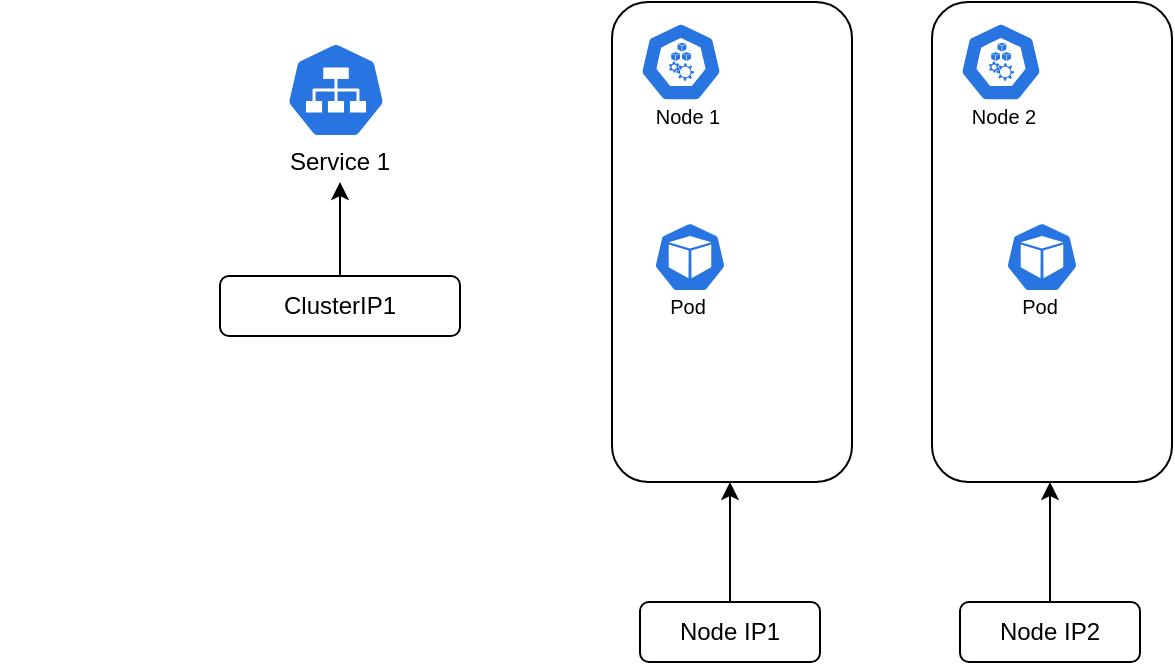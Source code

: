 <mxfile version="14.2.4" type="github">
  <diagram id="F1YiTUASKFqJAe_2pEdy" name="Page-1">
    <mxGraphModel dx="782" dy="446" grid="1" gridSize="10" guides="1" tooltips="1" connect="1" arrows="1" fold="1" page="1" pageScale="1" pageWidth="827" pageHeight="1169" math="0" shadow="0">
      <root>
        <mxCell id="0" />
        <mxCell id="1" parent="0" />
        <mxCell id="mTKEgdw4jhyns_kh8Oit-4" value="" style="group" vertex="1" connectable="0" parent="1">
          <mxGeometry x="190" y="100" width="224" height="147" as="geometry" />
        </mxCell>
        <mxCell id="mTKEgdw4jhyns_kh8Oit-1" value="&lt;br&gt;&lt;br&gt;&lt;br&gt;" style="html=1;dashed=0;whitespace=wrap;fillColor=#2875E2;strokeColor=#ffffff;points=[[0.005,0.63,0],[0.1,0.2,0],[0.9,0.2,0],[0.5,0,0],[0.995,0.63,0],[0.72,0.99,0],[0.5,1,0],[0.28,0.99,0]];shape=mxgraph.kubernetes.icon;prIcon=svc" vertex="1" parent="mTKEgdw4jhyns_kh8Oit-4">
          <mxGeometry x="143" width="50" height="48" as="geometry" />
        </mxCell>
        <mxCell id="mTKEgdw4jhyns_kh8Oit-9" value="Service 1" style="text;html=1;strokeColor=none;fillColor=none;align=center;verticalAlign=middle;whiteSpace=wrap;rounded=0;" vertex="1" parent="mTKEgdw4jhyns_kh8Oit-4">
          <mxGeometry x="140" y="50" width="60" height="20" as="geometry" />
        </mxCell>
        <mxCell id="mTKEgdw4jhyns_kh8Oit-32" style="edgeStyle=orthogonalEdgeStyle;rounded=0;orthogonalLoop=1;jettySize=auto;html=1;entryX=0.5;entryY=1;entryDx=0;entryDy=0;fontSize=10;" edge="1" parent="mTKEgdw4jhyns_kh8Oit-4" source="mTKEgdw4jhyns_kh8Oit-2" target="mTKEgdw4jhyns_kh8Oit-9">
          <mxGeometry relative="1" as="geometry" />
        </mxCell>
        <mxCell id="mTKEgdw4jhyns_kh8Oit-2" value="ClusterIP1" style="rounded=1;whiteSpace=wrap;html=1;" vertex="1" parent="mTKEgdw4jhyns_kh8Oit-4">
          <mxGeometry x="110" y="117" width="120" height="30" as="geometry" />
        </mxCell>
        <mxCell id="mTKEgdw4jhyns_kh8Oit-13" value="" style="group" vertex="1" connectable="0" parent="1">
          <mxGeometry x="531" y="90" width="85" height="230" as="geometry" />
        </mxCell>
        <mxCell id="mTKEgdw4jhyns_kh8Oit-19" value="" style="rounded=1;whiteSpace=wrap;html=1;align=center;fillColor=none;" vertex="1" parent="mTKEgdw4jhyns_kh8Oit-13">
          <mxGeometry x="-35" y="-10" width="120" height="240" as="geometry" />
        </mxCell>
        <mxCell id="mTKEgdw4jhyns_kh8Oit-6" value="" style="html=1;dashed=0;whitespace=wrap;fillColor=#2875E2;strokeColor=#ffffff;points=[[0.005,0.63,0],[0.1,0.2,0],[0.9,0.2,0],[0.5,0,0],[0.995,0.63,0],[0.72,0.99,0],[0.5,1,0],[0.28,0.99,0]];shape=mxgraph.kubernetes.icon;prIcon=node;verticalAlign=bottom;align=center;" vertex="1" parent="mTKEgdw4jhyns_kh8Oit-13">
          <mxGeometry x="-21" width="41" height="40" as="geometry" />
        </mxCell>
        <mxCell id="mTKEgdw4jhyns_kh8Oit-10" value="Node 1" style="text;html=1;strokeColor=none;fillColor=none;align=center;verticalAlign=middle;whiteSpace=wrap;rounded=0;fontSize=10;" vertex="1" parent="mTKEgdw4jhyns_kh8Oit-13">
          <mxGeometry x="-18" y="37" width="42" height="20" as="geometry" />
        </mxCell>
        <mxCell id="mTKEgdw4jhyns_kh8Oit-28" value="" style="group" vertex="1" connectable="0" parent="mTKEgdw4jhyns_kh8Oit-13">
          <mxGeometry x="-16" y="100" width="40" height="49" as="geometry" />
        </mxCell>
        <mxCell id="mTKEgdw4jhyns_kh8Oit-26" value="" style="html=1;dashed=0;whitespace=wrap;fillColor=#2875E2;strokeColor=#ffffff;points=[[0.005,0.63,0],[0.1,0.2,0],[0.9,0.2,0],[0.5,0,0],[0.995,0.63,0],[0.72,0.99,0],[0.5,1,0],[0.28,0.99,0]];shape=mxgraph.kubernetes.icon;prIcon=pod;fontSize=10;align=center;" vertex="1" parent="mTKEgdw4jhyns_kh8Oit-28">
          <mxGeometry width="40" height="35.104" as="geometry" />
        </mxCell>
        <mxCell id="mTKEgdw4jhyns_kh8Oit-27" value="Pod" style="text;html=1;strokeColor=none;fillColor=none;align=center;verticalAlign=middle;whiteSpace=wrap;rounded=0;fontSize=10;" vertex="1" parent="mTKEgdw4jhyns_kh8Oit-28">
          <mxGeometry x="3.2" y="34.373" width="32" height="14.627" as="geometry" />
        </mxCell>
        <mxCell id="mTKEgdw4jhyns_kh8Oit-17" style="edgeStyle=orthogonalEdgeStyle;rounded=0;orthogonalLoop=1;jettySize=auto;html=1;" edge="1" parent="1" source="mTKEgdw4jhyns_kh8Oit-15">
          <mxGeometry relative="1" as="geometry">
            <mxPoint x="555" y="320" as="targetPoint" />
          </mxGeometry>
        </mxCell>
        <mxCell id="mTKEgdw4jhyns_kh8Oit-15" value="Node IP1" style="rounded=1;whiteSpace=wrap;html=1;align=center;" vertex="1" parent="1">
          <mxGeometry x="510" y="380" width="90" height="30" as="geometry" />
        </mxCell>
        <mxCell id="mTKEgdw4jhyns_kh8Oit-20" value="" style="group" vertex="1" connectable="0" parent="1">
          <mxGeometry x="691" y="90" width="85" height="230" as="geometry" />
        </mxCell>
        <mxCell id="mTKEgdw4jhyns_kh8Oit-21" value="" style="rounded=1;whiteSpace=wrap;html=1;align=center;fillColor=none;" vertex="1" parent="mTKEgdw4jhyns_kh8Oit-20">
          <mxGeometry x="-35" y="-10" width="120" height="240" as="geometry" />
        </mxCell>
        <mxCell id="mTKEgdw4jhyns_kh8Oit-22" value="" style="html=1;dashed=0;whitespace=wrap;fillColor=#2875E2;strokeColor=#ffffff;points=[[0.005,0.63,0],[0.1,0.2,0],[0.9,0.2,0],[0.5,0,0],[0.995,0.63,0],[0.72,0.99,0],[0.5,1,0],[0.28,0.99,0]];shape=mxgraph.kubernetes.icon;prIcon=node;verticalAlign=bottom;align=center;" vertex="1" parent="mTKEgdw4jhyns_kh8Oit-20">
          <mxGeometry x="-21" width="41" height="40" as="geometry" />
        </mxCell>
        <mxCell id="mTKEgdw4jhyns_kh8Oit-23" value="Node 2" style="text;html=1;strokeColor=none;fillColor=none;align=center;verticalAlign=middle;whiteSpace=wrap;rounded=0;fontSize=10;" vertex="1" parent="mTKEgdw4jhyns_kh8Oit-20">
          <mxGeometry x="-20" y="37" width="42" height="20" as="geometry" />
        </mxCell>
        <mxCell id="mTKEgdw4jhyns_kh8Oit-29" value="" style="group" vertex="1" connectable="0" parent="mTKEgdw4jhyns_kh8Oit-20">
          <mxGeometry y="100" width="40" height="49" as="geometry" />
        </mxCell>
        <mxCell id="mTKEgdw4jhyns_kh8Oit-30" value="" style="html=1;dashed=0;whitespace=wrap;fillColor=#2875E2;strokeColor=#ffffff;points=[[0.005,0.63,0],[0.1,0.2,0],[0.9,0.2,0],[0.5,0,0],[0.995,0.63,0],[0.72,0.99,0],[0.5,1,0],[0.28,0.99,0]];shape=mxgraph.kubernetes.icon;prIcon=pod;fontSize=10;align=center;" vertex="1" parent="mTKEgdw4jhyns_kh8Oit-29">
          <mxGeometry width="40" height="35.104" as="geometry" />
        </mxCell>
        <mxCell id="mTKEgdw4jhyns_kh8Oit-31" value="Pod" style="text;html=1;strokeColor=none;fillColor=none;align=center;verticalAlign=middle;whiteSpace=wrap;rounded=0;fontSize=10;" vertex="1" parent="mTKEgdw4jhyns_kh8Oit-29">
          <mxGeometry x="3.2" y="34.373" width="32" height="14.627" as="geometry" />
        </mxCell>
        <mxCell id="mTKEgdw4jhyns_kh8Oit-24" style="edgeStyle=orthogonalEdgeStyle;rounded=0;orthogonalLoop=1;jettySize=auto;html=1;" edge="1" source="mTKEgdw4jhyns_kh8Oit-25" parent="1">
          <mxGeometry relative="1" as="geometry">
            <mxPoint x="715" y="320" as="targetPoint" />
          </mxGeometry>
        </mxCell>
        <mxCell id="mTKEgdw4jhyns_kh8Oit-25" value="Node IP2" style="rounded=1;whiteSpace=wrap;html=1;align=center;" vertex="1" parent="1">
          <mxGeometry x="670" y="380" width="90" height="30" as="geometry" />
        </mxCell>
      </root>
    </mxGraphModel>
  </diagram>
</mxfile>
